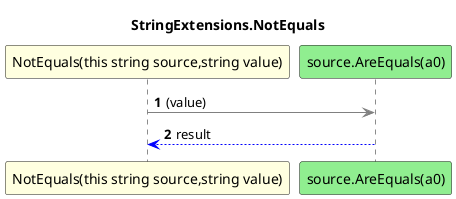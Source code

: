 @startuml StringExtensions.NotEquals
title StringExtensions.NotEquals
participant "NotEquals(this string source,string value)" as NotEquals_p0_p1 #LightYellow
participant "source.AreEquals(a0)" as source_AreEquals_a0 #LightGreen
autonumber
NotEquals_p0_p1 -[#grey]> source_AreEquals_a0 : (value)
source_AreEquals_a0 -[#blue]-> NotEquals_p0_p1 : result
@enduml
